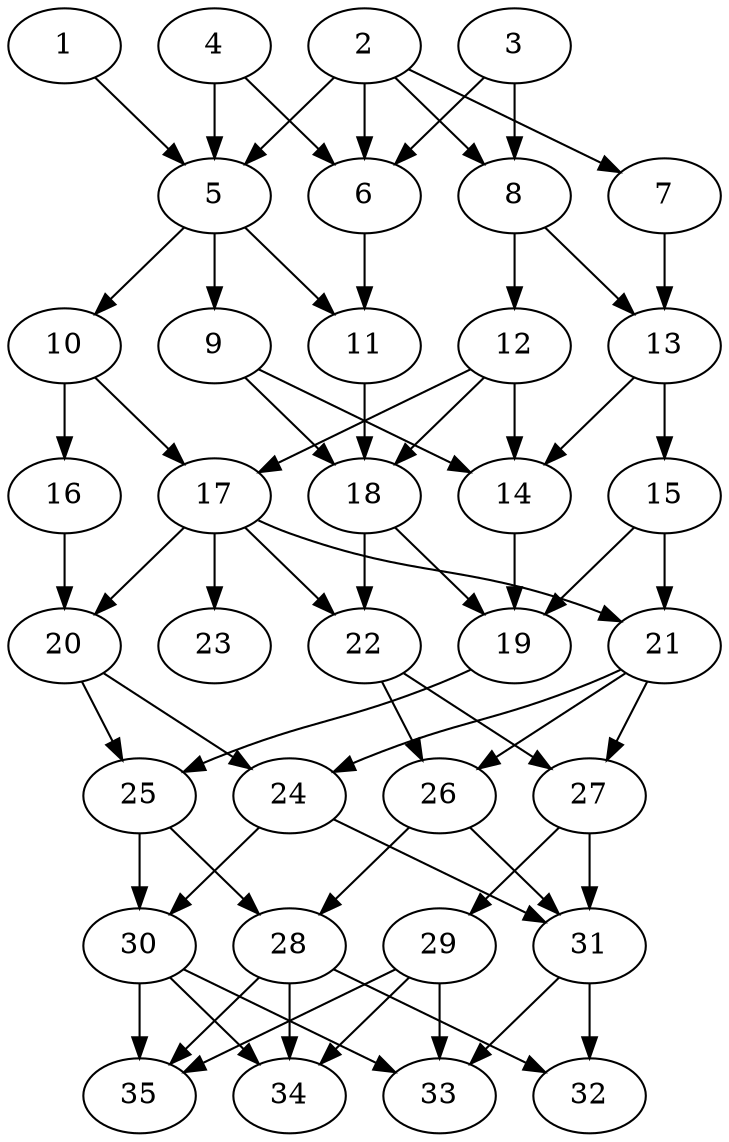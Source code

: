 // DAG automatically generated by daggen at Thu Oct  3 14:05:37 2019
// ./daggen --dot -n 35 --ccr 0.5 --fat 0.5 --regular 0.9 --density 0.6 --mindata 5242880 --maxdata 52428800 
digraph G {
  1 [size="42735616", alpha="0.13", expect_size="21367808"] 
  1 -> 5 [size ="21367808"]
  2 [size="92506112", alpha="0.09", expect_size="46253056"] 
  2 -> 5 [size ="46253056"]
  2 -> 6 [size ="46253056"]
  2 -> 7 [size ="46253056"]
  2 -> 8 [size ="46253056"]
  3 [size="34476032", alpha="0.18", expect_size="17238016"] 
  3 -> 6 [size ="17238016"]
  3 -> 8 [size ="17238016"]
  4 [size="71778304", alpha="0.19", expect_size="35889152"] 
  4 -> 5 [size ="35889152"]
  4 -> 6 [size ="35889152"]
  5 [size="55582720", alpha="0.20", expect_size="27791360"] 
  5 -> 9 [size ="27791360"]
  5 -> 10 [size ="27791360"]
  5 -> 11 [size ="27791360"]
  6 [size="75659264", alpha="0.18", expect_size="37829632"] 
  6 -> 11 [size ="37829632"]
  7 [size="57554944", alpha="0.15", expect_size="28777472"] 
  7 -> 13 [size ="28777472"]
  8 [size="66273280", alpha="0.17", expect_size="33136640"] 
  8 -> 12 [size ="33136640"]
  8 -> 13 [size ="33136640"]
  9 [size="80609280", alpha="0.16", expect_size="40304640"] 
  9 -> 14 [size ="40304640"]
  9 -> 18 [size ="40304640"]
  10 [size="67837952", alpha="0.20", expect_size="33918976"] 
  10 -> 16 [size ="33918976"]
  10 -> 17 [size ="33918976"]
  11 [size="75950080", alpha="0.19", expect_size="37975040"] 
  11 -> 18 [size ="37975040"]
  12 [size="44724224", alpha="0.04", expect_size="22362112"] 
  12 -> 14 [size ="22362112"]
  12 -> 17 [size ="22362112"]
  12 -> 18 [size ="22362112"]
  13 [size="87093248", alpha="0.01", expect_size="43546624"] 
  13 -> 14 [size ="43546624"]
  13 -> 15 [size ="43546624"]
  14 [size="76431360", alpha="0.09", expect_size="38215680"] 
  14 -> 19 [size ="38215680"]
  15 [size="70854656", alpha="0.01", expect_size="35427328"] 
  15 -> 19 [size ="35427328"]
  15 -> 21 [size ="35427328"]
  16 [size="69728256", alpha="0.03", expect_size="34864128"] 
  16 -> 20 [size ="34864128"]
  17 [size="61624320", alpha="0.15", expect_size="30812160"] 
  17 -> 20 [size ="30812160"]
  17 -> 21 [size ="30812160"]
  17 -> 22 [size ="30812160"]
  17 -> 23 [size ="30812160"]
  18 [size="36270080", alpha="0.16", expect_size="18135040"] 
  18 -> 19 [size ="18135040"]
  18 -> 22 [size ="18135040"]
  19 [size="22870016", alpha="0.14", expect_size="11435008"] 
  19 -> 25 [size ="11435008"]
  20 [size="98039808", alpha="0.01", expect_size="49019904"] 
  20 -> 24 [size ="49019904"]
  20 -> 25 [size ="49019904"]
  21 [size="96376832", alpha="0.14", expect_size="48188416"] 
  21 -> 24 [size ="48188416"]
  21 -> 26 [size ="48188416"]
  21 -> 27 [size ="48188416"]
  22 [size="91031552", alpha="0.05", expect_size="45515776"] 
  22 -> 26 [size ="45515776"]
  22 -> 27 [size ="45515776"]
  23 [size="14956544", alpha="0.01", expect_size="7478272"] 
  24 [size="19560448", alpha="0.09", expect_size="9780224"] 
  24 -> 30 [size ="9780224"]
  24 -> 31 [size ="9780224"]
  25 [size="63428608", alpha="0.08", expect_size="31714304"] 
  25 -> 28 [size ="31714304"]
  25 -> 30 [size ="31714304"]
  26 [size="68610048", alpha="0.00", expect_size="34305024"] 
  26 -> 28 [size ="34305024"]
  26 -> 31 [size ="34305024"]
  27 [size="84682752", alpha="0.02", expect_size="42341376"] 
  27 -> 29 [size ="42341376"]
  27 -> 31 [size ="42341376"]
  28 [size="62382080", alpha="0.16", expect_size="31191040"] 
  28 -> 32 [size ="31191040"]
  28 -> 34 [size ="31191040"]
  28 -> 35 [size ="31191040"]
  29 [size="43657216", alpha="0.05", expect_size="21828608"] 
  29 -> 33 [size ="21828608"]
  29 -> 34 [size ="21828608"]
  29 -> 35 [size ="21828608"]
  30 [size="15978496", alpha="0.06", expect_size="7989248"] 
  30 -> 33 [size ="7989248"]
  30 -> 34 [size ="7989248"]
  30 -> 35 [size ="7989248"]
  31 [size="19138560", alpha="0.01", expect_size="9569280"] 
  31 -> 32 [size ="9569280"]
  31 -> 33 [size ="9569280"]
  32 [size="85387264", alpha="0.03", expect_size="42693632"] 
  33 [size="13631488", alpha="0.01", expect_size="6815744"] 
  34 [size="16603136", alpha="0.14", expect_size="8301568"] 
  35 [size="61229056", alpha="0.19", expect_size="30614528"] 
}
